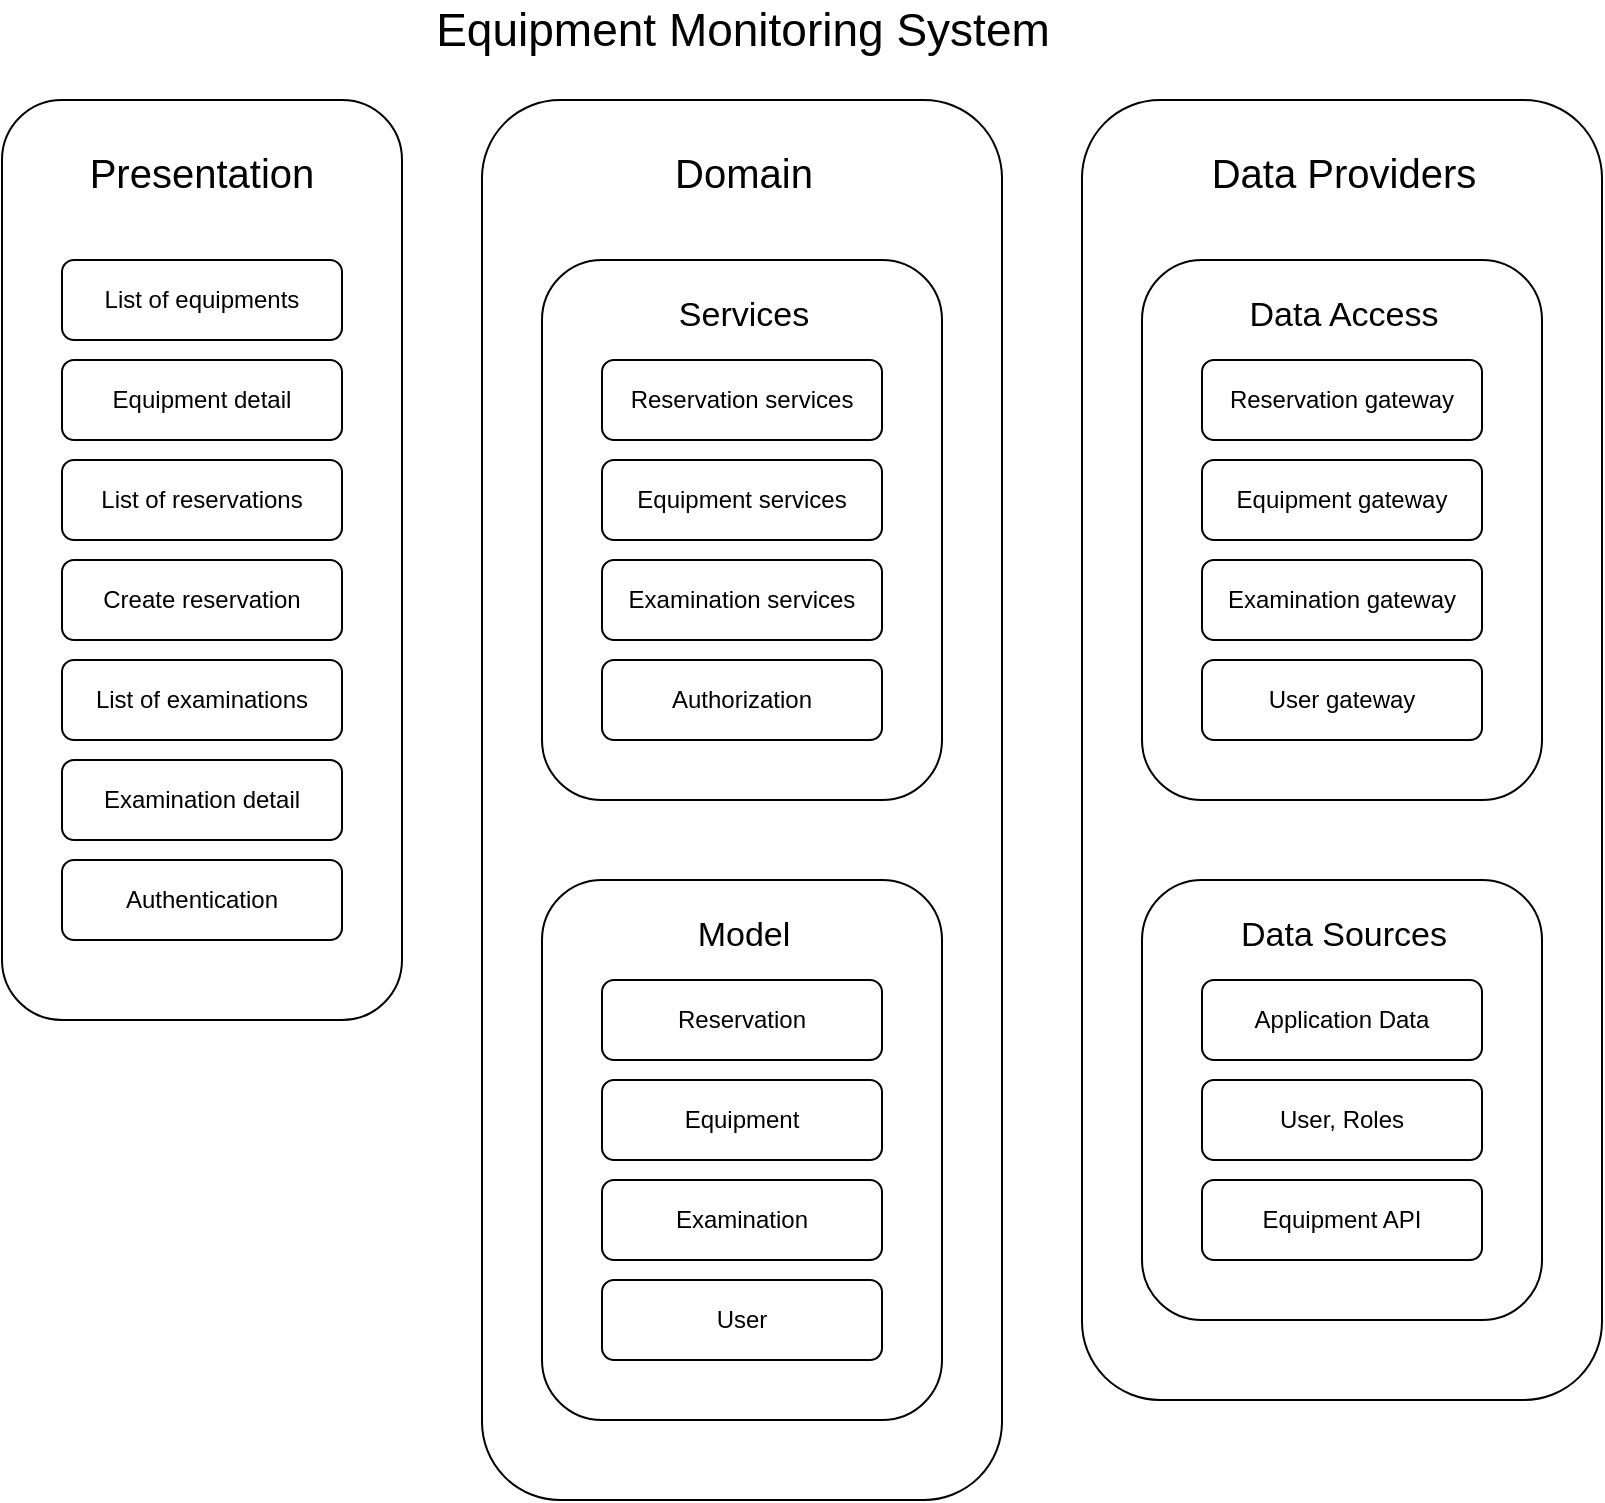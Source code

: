 <mxfile version="13.10.1" type="device"><diagram id="_8BbqKi3brFp0kjWv3UT" name="Page-1"><mxGraphModel dx="1097" dy="907" grid="1" gridSize="10" guides="1" tooltips="1" connect="1" arrows="1" fold="1" page="1" pageScale="1" pageWidth="827" pageHeight="1169" math="0" shadow="0"><root><mxCell id="0"/><mxCell id="1" parent="0"/><mxCell id="nX7d4gG0q_BNQz9yDoXJ-1" value="" style="rounded=1;whiteSpace=wrap;html=1;" parent="1" vertex="1"><mxGeometry x="280" y="80" width="260" height="700" as="geometry"/></mxCell><mxCell id="nX7d4gG0q_BNQz9yDoXJ-2" value="" style="rounded=1;whiteSpace=wrap;html=1;" parent="1" vertex="1"><mxGeometry x="310" y="160" width="200" height="270" as="geometry"/></mxCell><mxCell id="nX7d4gG0q_BNQz9yDoXJ-3" value="Domain" style="text;html=1;strokeColor=none;fillColor=none;align=center;verticalAlign=middle;whiteSpace=wrap;rounded=0;fontSize=20;" parent="1" vertex="1"><mxGeometry x="286" y="101" width="250" height="30" as="geometry"/></mxCell><mxCell id="nX7d4gG0q_BNQz9yDoXJ-4" value="Reservation services" style="rounded=1;whiteSpace=wrap;html=1;" parent="1" vertex="1"><mxGeometry x="340" y="210" width="140" height="40" as="geometry"/></mxCell><mxCell id="nX7d4gG0q_BNQz9yDoXJ-5" value="Equipment services" style="rounded=1;whiteSpace=wrap;html=1;" parent="1" vertex="1"><mxGeometry x="340" y="260" width="140" height="40" as="geometry"/></mxCell><mxCell id="nX7d4gG0q_BNQz9yDoXJ-6" value="Examination services" style="rounded=1;whiteSpace=wrap;html=1;" parent="1" vertex="1"><mxGeometry x="340" y="310" width="140" height="40" as="geometry"/></mxCell><mxCell id="nX7d4gG0q_BNQz9yDoXJ-7" value="Authorization" style="rounded=1;whiteSpace=wrap;html=1;" parent="1" vertex="1"><mxGeometry x="340" y="360" width="140" height="40" as="geometry"/></mxCell><mxCell id="nX7d4gG0q_BNQz9yDoXJ-8" value="&lt;font style=&quot;font-size: 17px&quot;&gt;Services&lt;/font&gt;" style="text;html=1;strokeColor=none;fillColor=none;align=center;verticalAlign=middle;whiteSpace=wrap;rounded=0;fontSize=20;" parent="1" vertex="1"><mxGeometry x="286" y="171" width="250" height="30" as="geometry"/></mxCell><mxCell id="nX7d4gG0q_BNQz9yDoXJ-9" value="" style="rounded=1;whiteSpace=wrap;html=1;" parent="1" vertex="1"><mxGeometry x="310" y="470" width="200" height="270" as="geometry"/></mxCell><mxCell id="nX7d4gG0q_BNQz9yDoXJ-10" value="&lt;font style=&quot;font-size: 17px&quot;&gt;Model&lt;/font&gt;" style="text;html=1;strokeColor=none;fillColor=none;align=center;verticalAlign=middle;whiteSpace=wrap;rounded=0;fontSize=20;" parent="1" vertex="1"><mxGeometry x="286" y="481" width="250" height="30" as="geometry"/></mxCell><mxCell id="nX7d4gG0q_BNQz9yDoXJ-11" value="Reservation" style="rounded=1;whiteSpace=wrap;html=1;" parent="1" vertex="1"><mxGeometry x="340" y="520" width="140" height="40" as="geometry"/></mxCell><mxCell id="nX7d4gG0q_BNQz9yDoXJ-12" value="Equipment" style="rounded=1;whiteSpace=wrap;html=1;" parent="1" vertex="1"><mxGeometry x="340" y="570" width="140" height="40" as="geometry"/></mxCell><mxCell id="nX7d4gG0q_BNQz9yDoXJ-13" value="Examination" style="rounded=1;whiteSpace=wrap;html=1;" parent="1" vertex="1"><mxGeometry x="340" y="620" width="140" height="40" as="geometry"/></mxCell><mxCell id="nX7d4gG0q_BNQz9yDoXJ-14" value="User" style="rounded=1;whiteSpace=wrap;html=1;" parent="1" vertex="1"><mxGeometry x="340" y="670" width="140" height="40" as="geometry"/></mxCell><mxCell id="nX7d4gG0q_BNQz9yDoXJ-15" value="" style="rounded=1;whiteSpace=wrap;html=1;" parent="1" vertex="1"><mxGeometry x="580" y="80" width="260" height="650" as="geometry"/></mxCell><mxCell id="nX7d4gG0q_BNQz9yDoXJ-16" value="Data Providers" style="text;html=1;strokeColor=none;fillColor=none;align=center;verticalAlign=middle;whiteSpace=wrap;rounded=0;fontSize=20;" parent="1" vertex="1"><mxGeometry x="586" y="101" width="250" height="30" as="geometry"/></mxCell><mxCell id="nX7d4gG0q_BNQz9yDoXJ-17" value="" style="rounded=1;whiteSpace=wrap;html=1;" parent="1" vertex="1"><mxGeometry x="610" y="160" width="200" height="270" as="geometry"/></mxCell><mxCell id="nX7d4gG0q_BNQz9yDoXJ-18" value="&lt;font style=&quot;font-size: 17px&quot;&gt;Data Access&lt;/font&gt;" style="text;html=1;strokeColor=none;fillColor=none;align=center;verticalAlign=middle;whiteSpace=wrap;rounded=0;fontSize=20;" parent="1" vertex="1"><mxGeometry x="586" y="171" width="250" height="30" as="geometry"/></mxCell><mxCell id="nX7d4gG0q_BNQz9yDoXJ-19" value="Reservation gateway" style="rounded=1;whiteSpace=wrap;html=1;" parent="1" vertex="1"><mxGeometry x="640" y="210" width="140" height="40" as="geometry"/></mxCell><mxCell id="nX7d4gG0q_BNQz9yDoXJ-20" value="Equipment gateway" style="rounded=1;whiteSpace=wrap;html=1;" parent="1" vertex="1"><mxGeometry x="640" y="260" width="140" height="40" as="geometry"/></mxCell><mxCell id="nX7d4gG0q_BNQz9yDoXJ-21" value="Examination gateway" style="rounded=1;whiteSpace=wrap;html=1;" parent="1" vertex="1"><mxGeometry x="640" y="310" width="140" height="40" as="geometry"/></mxCell><mxCell id="nX7d4gG0q_BNQz9yDoXJ-22" value="User gateway" style="rounded=1;whiteSpace=wrap;html=1;" parent="1" vertex="1"><mxGeometry x="640" y="360" width="140" height="40" as="geometry"/></mxCell><mxCell id="nX7d4gG0q_BNQz9yDoXJ-23" value="" style="rounded=1;whiteSpace=wrap;html=1;" parent="1" vertex="1"><mxGeometry x="610" y="470" width="200" height="220" as="geometry"/></mxCell><mxCell id="nX7d4gG0q_BNQz9yDoXJ-24" value="&lt;font style=&quot;font-size: 17px&quot;&gt;Data Sources&lt;/font&gt;" style="text;html=1;strokeColor=none;fillColor=none;align=center;verticalAlign=middle;whiteSpace=wrap;rounded=0;fontSize=20;" parent="1" vertex="1"><mxGeometry x="586" y="481" width="250" height="30" as="geometry"/></mxCell><mxCell id="nX7d4gG0q_BNQz9yDoXJ-25" value="Application Data" style="rounded=1;whiteSpace=wrap;html=1;" parent="1" vertex="1"><mxGeometry x="640" y="520" width="140" height="40" as="geometry"/></mxCell><mxCell id="nX7d4gG0q_BNQz9yDoXJ-26" value="User, Roles" style="rounded=1;whiteSpace=wrap;html=1;" parent="1" vertex="1"><mxGeometry x="640" y="570" width="140" height="40" as="geometry"/></mxCell><mxCell id="nX7d4gG0q_BNQz9yDoXJ-27" value="Equipment API" style="rounded=1;whiteSpace=wrap;html=1;" parent="1" vertex="1"><mxGeometry x="640" y="620" width="140" height="40" as="geometry"/></mxCell><mxCell id="nX7d4gG0q_BNQz9yDoXJ-28" value="" style="rounded=1;whiteSpace=wrap;html=1;" parent="1" vertex="1"><mxGeometry x="40" y="80" width="200" height="460" as="geometry"/></mxCell><mxCell id="nX7d4gG0q_BNQz9yDoXJ-29" value="Presentation" style="text;html=1;strokeColor=none;fillColor=none;align=center;verticalAlign=middle;whiteSpace=wrap;rounded=0;fontSize=20;" parent="1" vertex="1"><mxGeometry x="40" y="101" width="200" height="30" as="geometry"/></mxCell><mxCell id="nX7d4gG0q_BNQz9yDoXJ-31" value="List of equipments" style="rounded=1;whiteSpace=wrap;html=1;" parent="1" vertex="1"><mxGeometry x="70" y="160" width="140" height="40" as="geometry"/></mxCell><mxCell id="nX7d4gG0q_BNQz9yDoXJ-32" value="Equipment detail" style="rounded=1;whiteSpace=wrap;html=1;" parent="1" vertex="1"><mxGeometry x="70" y="210" width="140" height="40" as="geometry"/></mxCell><mxCell id="nX7d4gG0q_BNQz9yDoXJ-33" value="List of reservations" style="rounded=1;whiteSpace=wrap;html=1;" parent="1" vertex="1"><mxGeometry x="70" y="260" width="140" height="40" as="geometry"/></mxCell><mxCell id="nX7d4gG0q_BNQz9yDoXJ-34" value="Create reservation" style="rounded=1;whiteSpace=wrap;html=1;" parent="1" vertex="1"><mxGeometry x="70" y="310" width="140" height="40" as="geometry"/></mxCell><mxCell id="nX7d4gG0q_BNQz9yDoXJ-35" value="List of examinations" style="rounded=1;whiteSpace=wrap;html=1;" parent="1" vertex="1"><mxGeometry x="70" y="360" width="140" height="40" as="geometry"/></mxCell><mxCell id="nX7d4gG0q_BNQz9yDoXJ-36" value="Examination detail" style="rounded=1;whiteSpace=wrap;html=1;" parent="1" vertex="1"><mxGeometry x="70" y="410" width="140" height="40" as="geometry"/></mxCell><mxCell id="nX7d4gG0q_BNQz9yDoXJ-37" value="Authentication" style="rounded=1;whiteSpace=wrap;html=1;" parent="1" vertex="1"><mxGeometry x="70" y="460" width="140" height="40" as="geometry"/></mxCell><mxCell id="nX7d4gG0q_BNQz9yDoXJ-39" value="&lt;font style=&quot;font-size: 23px&quot;&gt;Equipment Monitoring System&lt;/font&gt;" style="text;html=1;strokeColor=none;fillColor=none;align=center;verticalAlign=middle;whiteSpace=wrap;rounded=0;fontSize=20;" parent="1" vertex="1"><mxGeometry x="247.5" y="30" width="325" height="30" as="geometry"/></mxCell></root></mxGraphModel></diagram></mxfile>